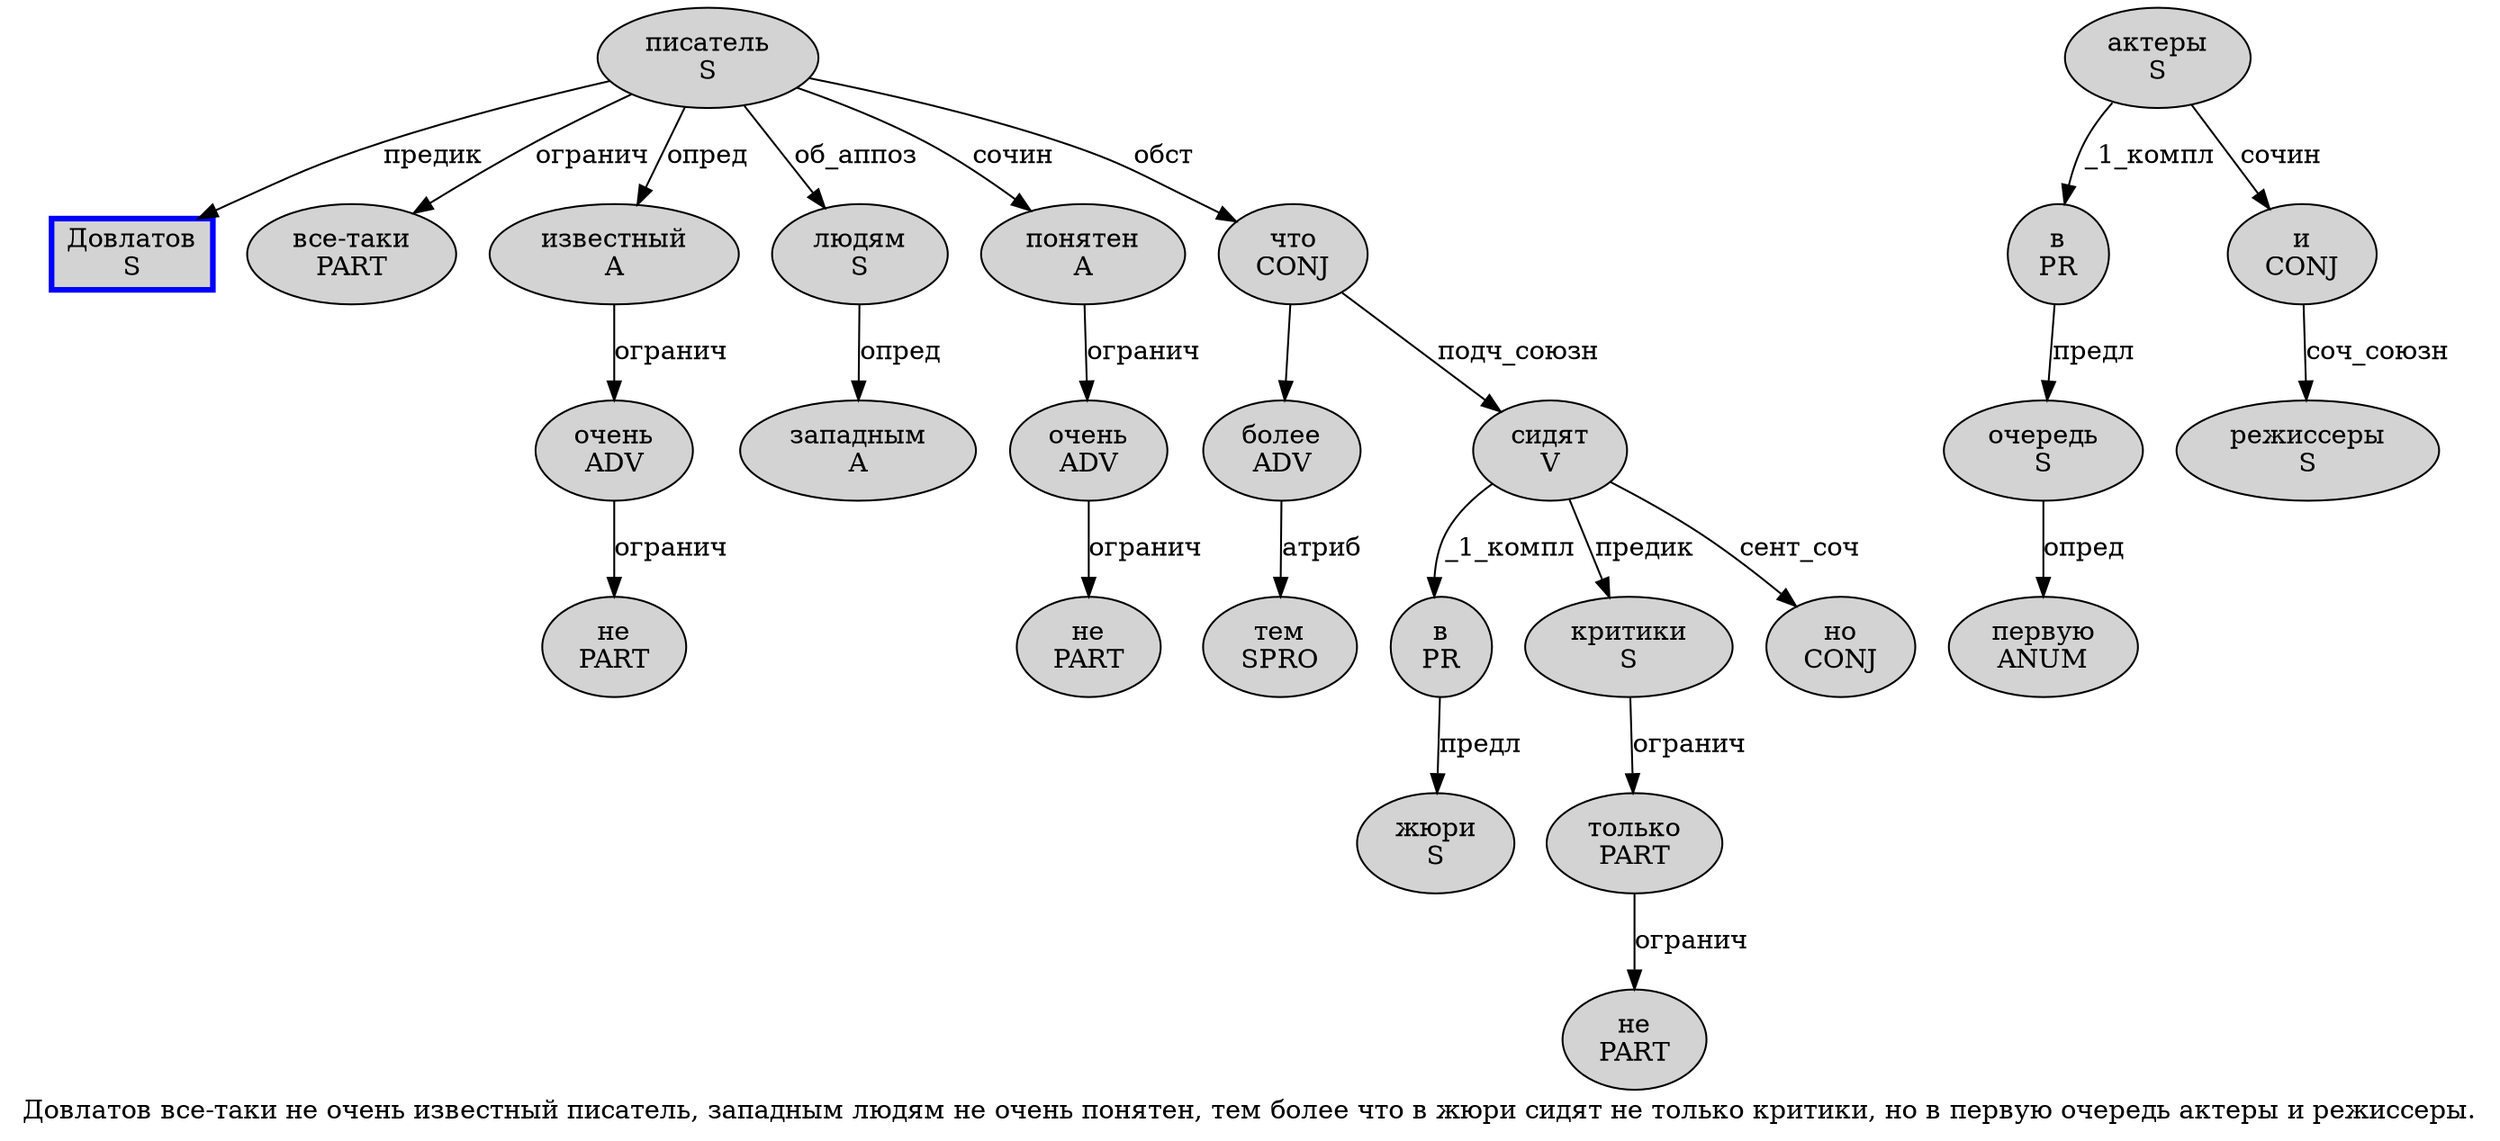 digraph SENTENCE_1502 {
	graph [label="Довлатов все-таки не очень известный писатель, западным людям не очень понятен, тем более что в жюри сидят не только критики, но в первую очередь актеры и режиссеры."]
	node [style=filled]
		0 [label="Довлатов
S" color=blue fillcolor=lightgray penwidth=3 shape=box]
		1 [label="все-таки
PART" color="" fillcolor=lightgray penwidth=1 shape=ellipse]
		2 [label="не
PART" color="" fillcolor=lightgray penwidth=1 shape=ellipse]
		3 [label="очень
ADV" color="" fillcolor=lightgray penwidth=1 shape=ellipse]
		4 [label="известный
A" color="" fillcolor=lightgray penwidth=1 shape=ellipse]
		5 [label="писатель
S" color="" fillcolor=lightgray penwidth=1 shape=ellipse]
		7 [label="западным
A" color="" fillcolor=lightgray penwidth=1 shape=ellipse]
		8 [label="людям
S" color="" fillcolor=lightgray penwidth=1 shape=ellipse]
		9 [label="не
PART" color="" fillcolor=lightgray penwidth=1 shape=ellipse]
		10 [label="очень
ADV" color="" fillcolor=lightgray penwidth=1 shape=ellipse]
		11 [label="понятен
A" color="" fillcolor=lightgray penwidth=1 shape=ellipse]
		13 [label="тем
SPRO" color="" fillcolor=lightgray penwidth=1 shape=ellipse]
		14 [label="более
ADV" color="" fillcolor=lightgray penwidth=1 shape=ellipse]
		15 [label="что
CONJ" color="" fillcolor=lightgray penwidth=1 shape=ellipse]
		16 [label="в
PR" color="" fillcolor=lightgray penwidth=1 shape=ellipse]
		17 [label="жюри
S" color="" fillcolor=lightgray penwidth=1 shape=ellipse]
		18 [label="сидят
V" color="" fillcolor=lightgray penwidth=1 shape=ellipse]
		19 [label="не
PART" color="" fillcolor=lightgray penwidth=1 shape=ellipse]
		20 [label="только
PART" color="" fillcolor=lightgray penwidth=1 shape=ellipse]
		21 [label="критики
S" color="" fillcolor=lightgray penwidth=1 shape=ellipse]
		23 [label="но
CONJ" color="" fillcolor=lightgray penwidth=1 shape=ellipse]
		24 [label="в
PR" color="" fillcolor=lightgray penwidth=1 shape=ellipse]
		25 [label="первую
ANUM" color="" fillcolor=lightgray penwidth=1 shape=ellipse]
		26 [label="очередь
S" color="" fillcolor=lightgray penwidth=1 shape=ellipse]
		27 [label="актеры
S" color="" fillcolor=lightgray penwidth=1 shape=ellipse]
		28 [label="и
CONJ" color="" fillcolor=lightgray penwidth=1 shape=ellipse]
		29 [label="режиссеры
S" color="" fillcolor=lightgray penwidth=1 shape=ellipse]
			16 -> 17 [label="предл"]
			20 -> 19 [label="огранич"]
			18 -> 16 [label="_1_компл"]
			18 -> 21 [label="предик"]
			18 -> 23 [label="сент_соч"]
			14 -> 13 [label="атриб"]
			11 -> 10 [label="огранич"]
			26 -> 25 [label="опред"]
			3 -> 2 [label="огранич"]
			24 -> 26 [label="предл"]
			4 -> 3 [label="огранич"]
			28 -> 29 [label="соч_союзн"]
			10 -> 9 [label="огранич"]
			21 -> 20 [label="огранич"]
			15 -> 14
			15 -> 18 [label="подч_союзн"]
			27 -> 24 [label="_1_компл"]
			27 -> 28 [label="сочин"]
			8 -> 7 [label="опред"]
			5 -> 0 [label="предик"]
			5 -> 1 [label="огранич"]
			5 -> 4 [label="опред"]
			5 -> 8 [label="об_аппоз"]
			5 -> 11 [label="сочин"]
			5 -> 15 [label="обст"]
}